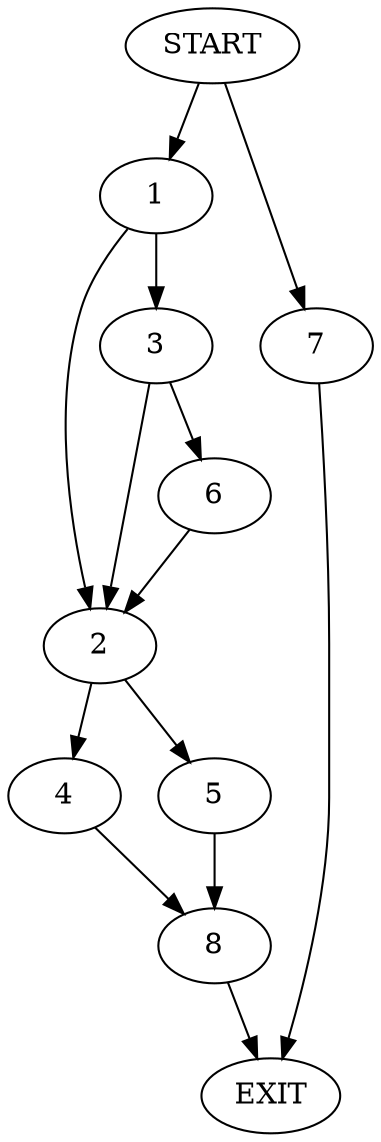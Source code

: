 digraph {
0 [label="START"]
9 [label="EXIT"]
0 -> 1
1 -> 2
1 -> 3
2 -> 4
2 -> 5
3 -> 6
3 -> 2
0 -> 7
7 -> 9
6 -> 2
4 -> 8
5 -> 8
8 -> 9
}
